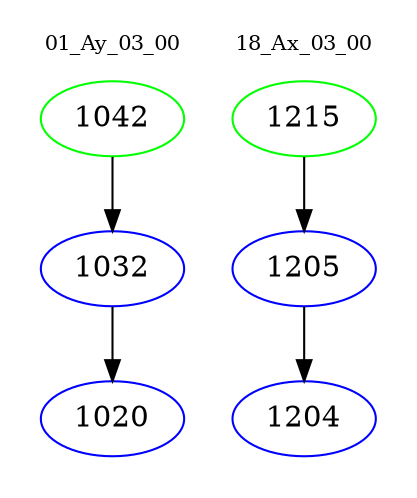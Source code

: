 digraph{
subgraph cluster_0 {
color = white
label = "01_Ay_03_00";
fontsize=10;
T0_1042 [label="1042", color="green"]
T0_1042 -> T0_1032 [color="black"]
T0_1032 [label="1032", color="blue"]
T0_1032 -> T0_1020 [color="black"]
T0_1020 [label="1020", color="blue"]
}
subgraph cluster_1 {
color = white
label = "18_Ax_03_00";
fontsize=10;
T1_1215 [label="1215", color="green"]
T1_1215 -> T1_1205 [color="black"]
T1_1205 [label="1205", color="blue"]
T1_1205 -> T1_1204 [color="black"]
T1_1204 [label="1204", color="blue"]
}
}
